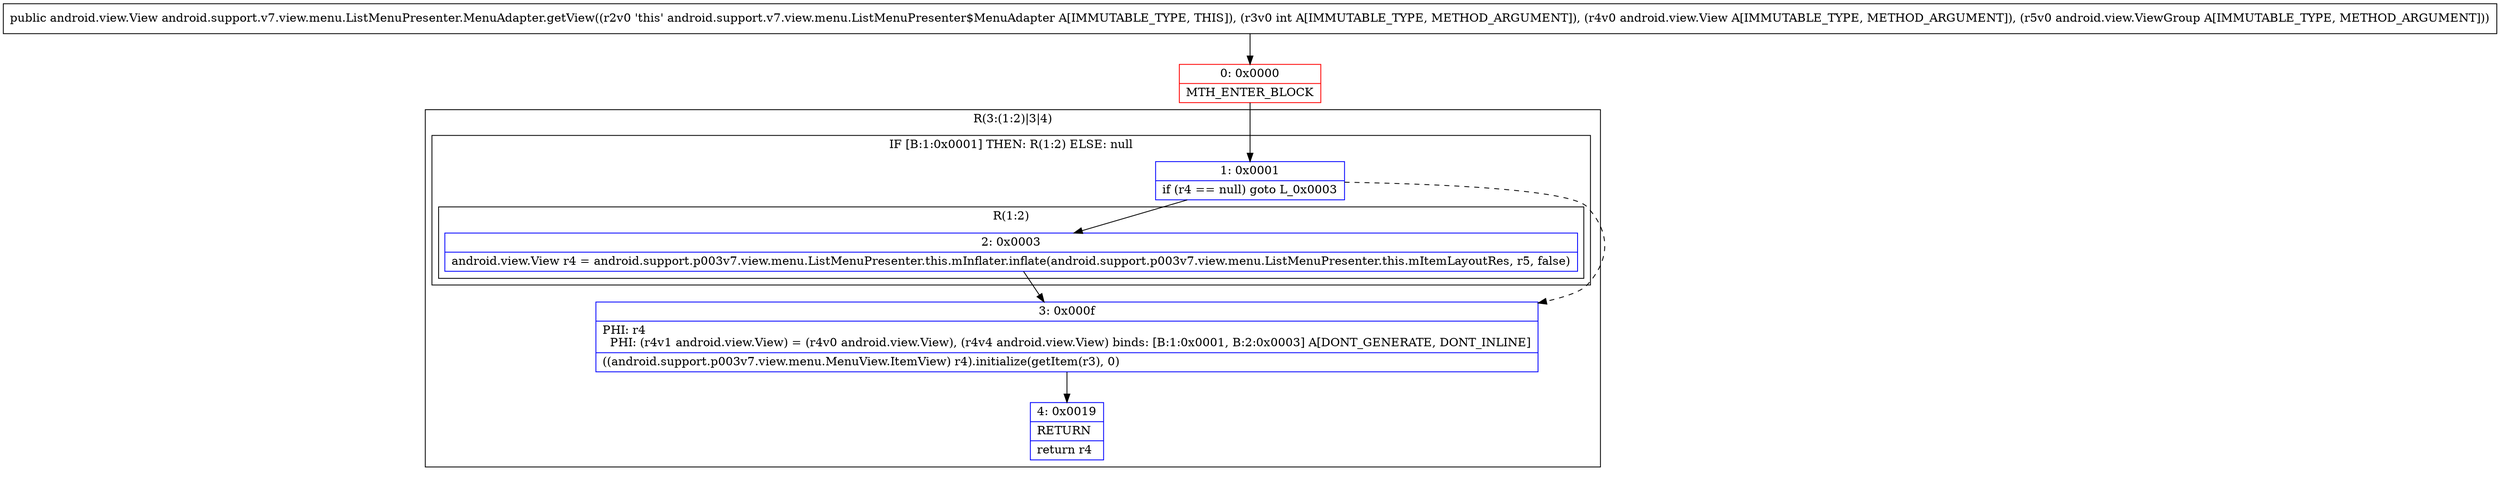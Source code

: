digraph "CFG forandroid.support.v7.view.menu.ListMenuPresenter.MenuAdapter.getView(ILandroid\/view\/View;Landroid\/view\/ViewGroup;)Landroid\/view\/View;" {
subgraph cluster_Region_402250573 {
label = "R(3:(1:2)|3|4)";
node [shape=record,color=blue];
subgraph cluster_IfRegion_509100474 {
label = "IF [B:1:0x0001] THEN: R(1:2) ELSE: null";
node [shape=record,color=blue];
Node_1 [shape=record,label="{1\:\ 0x0001|if (r4 == null) goto L_0x0003\l}"];
subgraph cluster_Region_718077933 {
label = "R(1:2)";
node [shape=record,color=blue];
Node_2 [shape=record,label="{2\:\ 0x0003|android.view.View r4 = android.support.p003v7.view.menu.ListMenuPresenter.this.mInflater.inflate(android.support.p003v7.view.menu.ListMenuPresenter.this.mItemLayoutRes, r5, false)\l}"];
}
}
Node_3 [shape=record,label="{3\:\ 0x000f|PHI: r4 \l  PHI: (r4v1 android.view.View) = (r4v0 android.view.View), (r4v4 android.view.View) binds: [B:1:0x0001, B:2:0x0003] A[DONT_GENERATE, DONT_INLINE]\l|((android.support.p003v7.view.menu.MenuView.ItemView) r4).initialize(getItem(r3), 0)\l}"];
Node_4 [shape=record,label="{4\:\ 0x0019|RETURN\l|return r4\l}"];
}
Node_0 [shape=record,color=red,label="{0\:\ 0x0000|MTH_ENTER_BLOCK\l}"];
MethodNode[shape=record,label="{public android.view.View android.support.v7.view.menu.ListMenuPresenter.MenuAdapter.getView((r2v0 'this' android.support.v7.view.menu.ListMenuPresenter$MenuAdapter A[IMMUTABLE_TYPE, THIS]), (r3v0 int A[IMMUTABLE_TYPE, METHOD_ARGUMENT]), (r4v0 android.view.View A[IMMUTABLE_TYPE, METHOD_ARGUMENT]), (r5v0 android.view.ViewGroup A[IMMUTABLE_TYPE, METHOD_ARGUMENT])) }"];
MethodNode -> Node_0;
Node_1 -> Node_2;
Node_1 -> Node_3[style=dashed];
Node_2 -> Node_3;
Node_3 -> Node_4;
Node_0 -> Node_1;
}

